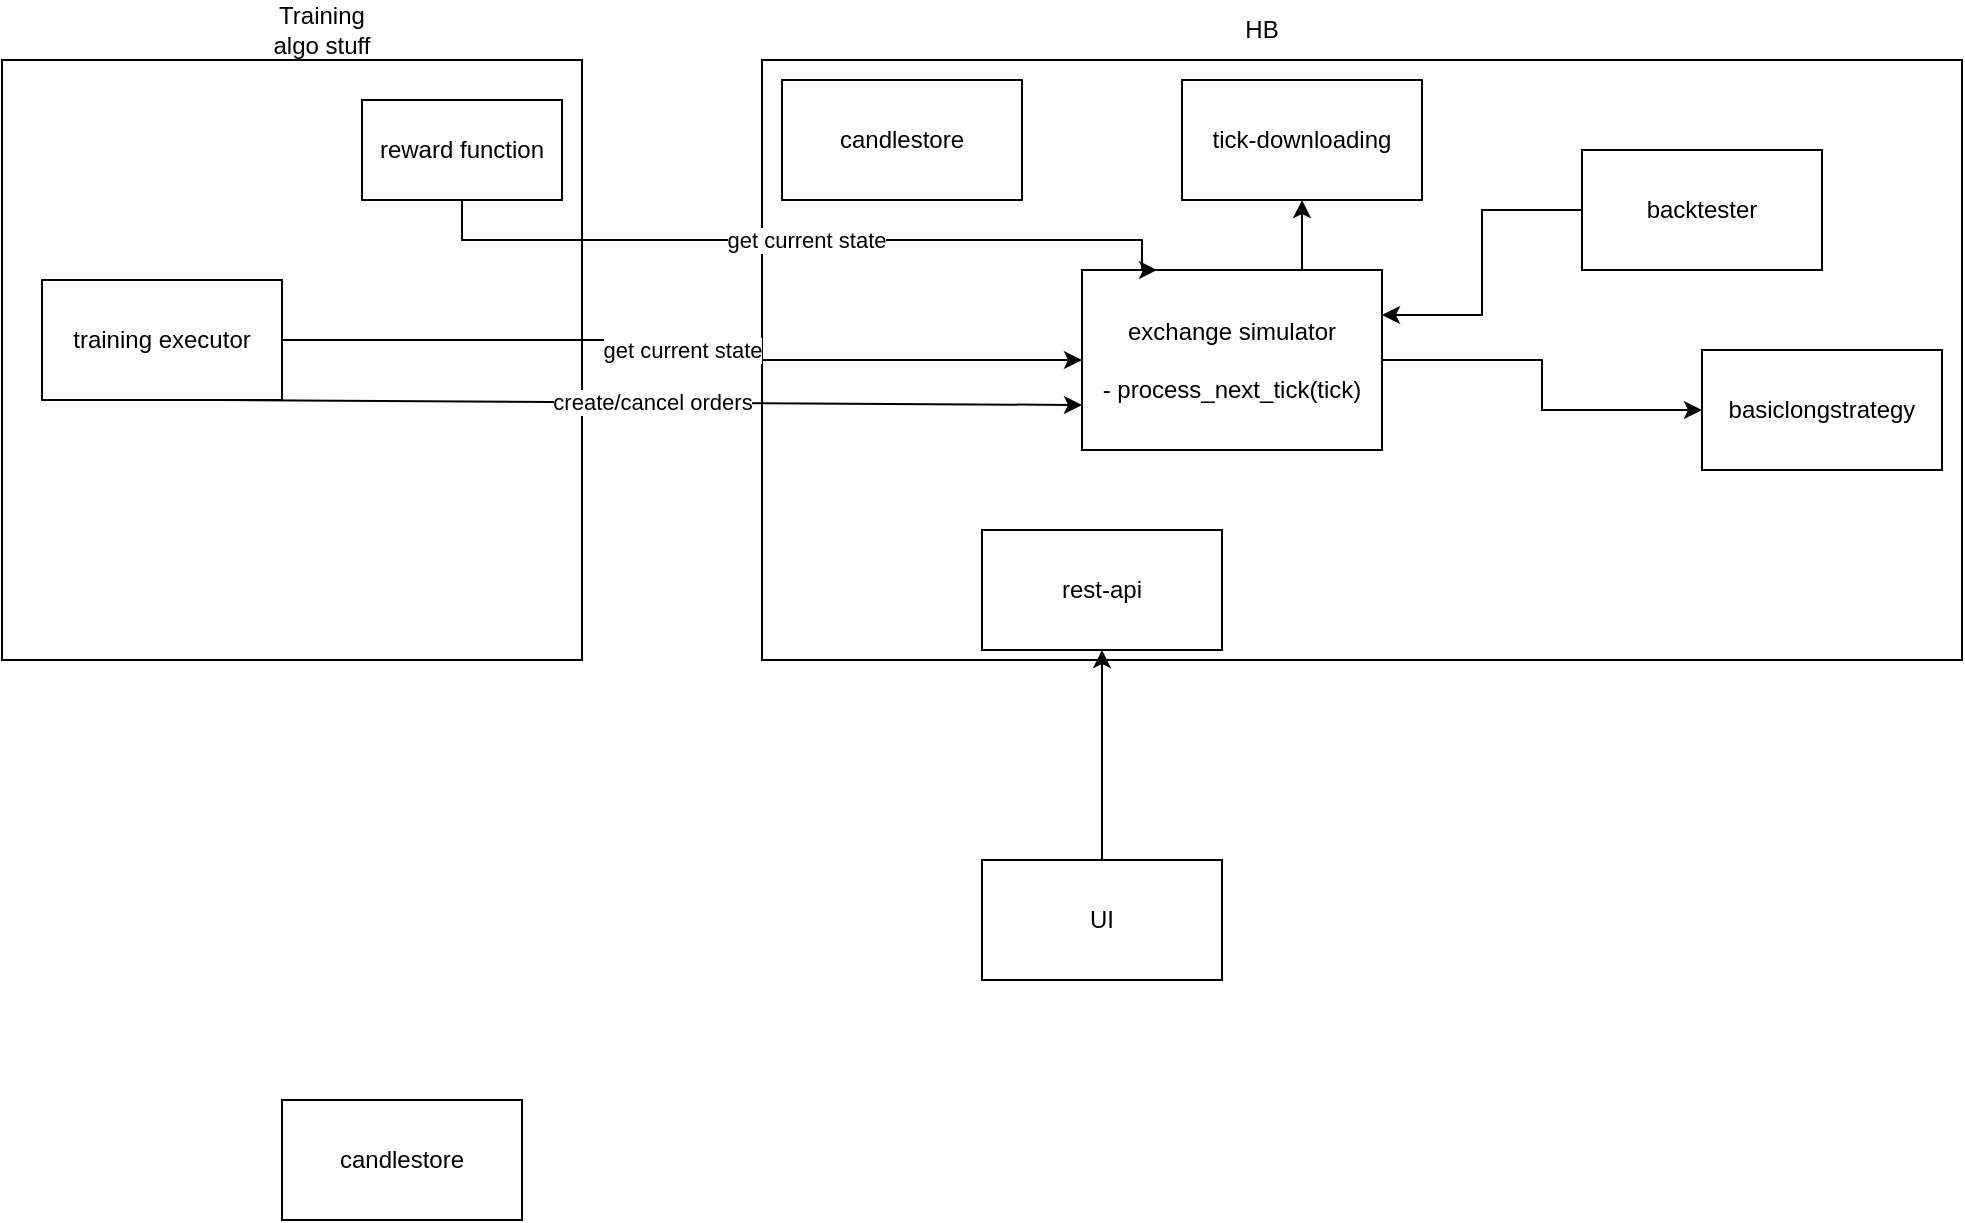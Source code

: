 <mxfile version="19.0.3" type="device" pages="2"><diagram id="27PO3h9Up3ht2mramNVt" name="Page-1"><mxGraphModel dx="2253" dy="719" grid="1" gridSize="10" guides="1" tooltips="1" connect="1" arrows="1" fold="1" page="1" pageScale="1" pageWidth="827" pageHeight="1169" math="0" shadow="0"><root><mxCell id="0"/><mxCell id="1" parent="0"/><mxCell id="r6p1T9oAavYewp65Lpml-1" value="" style="rounded=0;whiteSpace=wrap;html=1;" parent="1" vertex="1"><mxGeometry x="280" y="290" width="600" height="300" as="geometry"/></mxCell><mxCell id="r6p1T9oAavYewp65Lpml-2" value="HB" style="text;html=1;strokeColor=none;fillColor=none;align=center;verticalAlign=middle;whiteSpace=wrap;rounded=0;" parent="1" vertex="1"><mxGeometry x="500" y="260" width="60" height="30" as="geometry"/></mxCell><mxCell id="r6p1T9oAavYewp65Lpml-3" value="candlestore" style="rounded=0;whiteSpace=wrap;html=1;" parent="1" vertex="1"><mxGeometry x="40" y="810" width="120" height="60" as="geometry"/></mxCell><mxCell id="r6p1T9oAavYewp65Lpml-4" value="candlestore" style="rounded=0;whiteSpace=wrap;html=1;" parent="1" vertex="1"><mxGeometry x="290" y="300" width="120" height="60" as="geometry"/></mxCell><mxCell id="r6p1T9oAavYewp65Lpml-7" style="edgeStyle=orthogonalEdgeStyle;rounded=0;orthogonalLoop=1;jettySize=auto;html=1;entryX=0;entryY=0.5;entryDx=0;entryDy=0;" parent="1" source="r6p1T9oAavYewp65Lpml-5" target="r6p1T9oAavYewp65Lpml-6" edge="1"><mxGeometry relative="1" as="geometry"/></mxCell><mxCell id="r6p1T9oAavYewp65Lpml-19" style="edgeStyle=orthogonalEdgeStyle;rounded=0;orthogonalLoop=1;jettySize=auto;html=1;exitX=0.75;exitY=0;exitDx=0;exitDy=0;entryX=0.5;entryY=1;entryDx=0;entryDy=0;" parent="1" source="r6p1T9oAavYewp65Lpml-5" target="r6p1T9oAavYewp65Lpml-17" edge="1"><mxGeometry relative="1" as="geometry"/></mxCell><mxCell id="r6p1T9oAavYewp65Lpml-5" value="exchange simulator&lt;br&gt;&lt;br&gt;- process_next_tick(tick)" style="rounded=0;whiteSpace=wrap;html=1;" parent="1" vertex="1"><mxGeometry x="440" y="395" width="150" height="90" as="geometry"/></mxCell><mxCell id="r6p1T9oAavYewp65Lpml-6" value="basiclongstrategy" style="rounded=0;whiteSpace=wrap;html=1;" parent="1" vertex="1"><mxGeometry x="750" y="435" width="120" height="60" as="geometry"/></mxCell><mxCell id="r6p1T9oAavYewp65Lpml-8" value="" style="rounded=0;whiteSpace=wrap;html=1;" parent="1" vertex="1"><mxGeometry x="-100" y="290" width="290" height="300" as="geometry"/></mxCell><mxCell id="r6p1T9oAavYewp65Lpml-9" value="Training algo stuff" style="text;html=1;strokeColor=none;fillColor=none;align=center;verticalAlign=middle;whiteSpace=wrap;rounded=0;" parent="1" vertex="1"><mxGeometry x="30" y="260" width="60" height="30" as="geometry"/></mxCell><mxCell id="r6p1T9oAavYewp65Lpml-10" value="rest-api" style="rounded=0;whiteSpace=wrap;html=1;" parent="1" vertex="1"><mxGeometry x="390" y="525" width="120" height="60" as="geometry"/></mxCell><mxCell id="r6p1T9oAavYewp65Lpml-16" value="get current state" style="edgeStyle=orthogonalEdgeStyle;rounded=0;orthogonalLoop=1;jettySize=auto;html=1;entryX=0.25;entryY=0;entryDx=0;entryDy=0;" parent="1" source="r6p1T9oAavYewp65Lpml-11" target="r6p1T9oAavYewp65Lpml-5" edge="1"><mxGeometry relative="1" as="geometry"><Array as="points"><mxPoint x="130" y="380"/><mxPoint x="470" y="380"/><mxPoint x="470" y="395"/></Array></mxGeometry></mxCell><mxCell id="r6p1T9oAavYewp65Lpml-11" value="reward function" style="rounded=0;whiteSpace=wrap;html=1;" parent="1" vertex="1"><mxGeometry x="80" y="310" width="100" height="50" as="geometry"/></mxCell><mxCell id="r6p1T9oAavYewp65Lpml-14" value="get current state" style="edgeStyle=orthogonalEdgeStyle;rounded=0;orthogonalLoop=1;jettySize=auto;html=1;entryX=0;entryY=0.5;entryDx=0;entryDy=0;" parent="1" source="r6p1T9oAavYewp65Lpml-12" target="r6p1T9oAavYewp65Lpml-5" edge="1"><mxGeometry relative="1" as="geometry"/></mxCell><mxCell id="r6p1T9oAavYewp65Lpml-12" value="training executor" style="rounded=0;whiteSpace=wrap;html=1;" parent="1" vertex="1"><mxGeometry x="-80" y="400" width="120" height="60" as="geometry"/></mxCell><mxCell id="r6p1T9oAavYewp65Lpml-15" value="create/cancel orders" style="endArrow=classic;html=1;rounded=0;entryX=0;entryY=0.75;entryDx=0;entryDy=0;exitX=0.75;exitY=1;exitDx=0;exitDy=0;" parent="1" source="r6p1T9oAavYewp65Lpml-12" target="r6p1T9oAavYewp65Lpml-5" edge="1"><mxGeometry width="50" height="50" relative="1" as="geometry"><mxPoint x="170" y="530" as="sourcePoint"/><mxPoint x="220" y="480" as="targetPoint"/></mxGeometry></mxCell><mxCell id="r6p1T9oAavYewp65Lpml-17" value="tick-downloading" style="rounded=0;whiteSpace=wrap;html=1;" parent="1" vertex="1"><mxGeometry x="490" y="300" width="120" height="60" as="geometry"/></mxCell><mxCell id="r6p1T9oAavYewp65Lpml-21" style="edgeStyle=orthogonalEdgeStyle;rounded=0;orthogonalLoop=1;jettySize=auto;html=1;entryX=0.5;entryY=1;entryDx=0;entryDy=0;" parent="1" source="r6p1T9oAavYewp65Lpml-20" target="r6p1T9oAavYewp65Lpml-10" edge="1"><mxGeometry relative="1" as="geometry"/></mxCell><mxCell id="r6p1T9oAavYewp65Lpml-20" value="UI" style="rounded=0;whiteSpace=wrap;html=1;" parent="1" vertex="1"><mxGeometry x="390" y="690" width="120" height="60" as="geometry"/></mxCell><mxCell id="mNiQPsMVkXlFhN3fPoS4-2" style="edgeStyle=orthogonalEdgeStyle;rounded=0;orthogonalLoop=1;jettySize=auto;html=1;entryX=1;entryY=0.25;entryDx=0;entryDy=0;" parent="1" source="mNiQPsMVkXlFhN3fPoS4-1" target="r6p1T9oAavYewp65Lpml-5" edge="1"><mxGeometry relative="1" as="geometry"/></mxCell><mxCell id="mNiQPsMVkXlFhN3fPoS4-1" value="backtester" style="rounded=0;whiteSpace=wrap;html=1;" parent="1" vertex="1"><mxGeometry x="690" y="335" width="120" height="60" as="geometry"/></mxCell></root></mxGraphModel></diagram><diagram id="TvokRS49X_zZIG3UNM7W" name="Page-2"><mxGraphModel dx="2013" dy="726" grid="1" gridSize="10" guides="1" tooltips="1" connect="1" arrows="1" fold="1" page="1" pageScale="1" pageWidth="827" pageHeight="1169" math="0" shadow="0"><root><mxCell id="0"/><mxCell id="1" parent="0"/><mxCell id="xmgRiA67IBXoPu97oiSq-13" value="100ms" style="edgeStyle=orthogonalEdgeStyle;rounded=0;orthogonalLoop=1;jettySize=auto;html=1;entryX=0;entryY=0.5;entryDx=0;entryDy=0;" edge="1" parent="1" source="xmgRiA67IBXoPu97oiSq-1" target="xmgRiA67IBXoPu97oiSq-3"><mxGeometry relative="1" as="geometry"><Array as="points"><mxPoint x="615" y="710"/><mxPoint x="-90" y="710"/><mxPoint x="-90" y="480"/></Array></mxGeometry></mxCell><mxCell id="xmgRiA67IBXoPu97oiSq-16" value="25ms" style="edgeStyle=orthogonalEdgeStyle;rounded=0;orthogonalLoop=1;jettySize=auto;html=1;entryX=0;entryY=0.5;entryDx=0;entryDy=0;" edge="1" parent="1" source="xmgRiA67IBXoPu97oiSq-1" target="xmgRiA67IBXoPu97oiSq-4"><mxGeometry relative="1" as="geometry"><Array as="points"><mxPoint x="615" y="60"/><mxPoint x="-90" y="60"/><mxPoint x="-90" y="290"/></Array></mxGeometry></mxCell><mxCell id="xmgRiA67IBXoPu97oiSq-1" value="Exchange" style="rounded=0;whiteSpace=wrap;html=1;" vertex="1" parent="1"><mxGeometry x="560" y="340" width="110" height="100" as="geometry"/></mxCell><mxCell id="xmgRiA67IBXoPu97oiSq-2" value="Strategy" style="rounded=0;whiteSpace=wrap;html=1;verticalAlign=top;" vertex="1" parent="1"><mxGeometry x="160" y="90" width="310" height="520" as="geometry"/></mxCell><mxCell id="xmgRiA67IBXoPu97oiSq-27" style="edgeStyle=orthogonalEdgeStyle;rounded=0;orthogonalLoop=1;jettySize=auto;html=1;entryX=0;entryY=0.5;entryDx=0;entryDy=0;entryPerimeter=0;" edge="1" parent="1" source="xmgRiA67IBXoPu97oiSq-3" target="xmgRiA67IBXoPu97oiSq-26"><mxGeometry relative="1" as="geometry"><Array as="points"><mxPoint x="40" y="610"/></Array></mxGeometry></mxCell><mxCell id="xmgRiA67IBXoPu97oiSq-3" value="Trade websocket" style="ellipse;whiteSpace=wrap;html=1;aspect=fixed;" vertex="1" parent="1"><mxGeometry y="440" width="80" height="80" as="geometry"/></mxCell><mxCell id="xmgRiA67IBXoPu97oiSq-17" style="edgeStyle=orthogonalEdgeStyle;rounded=0;orthogonalLoop=1;jettySize=auto;html=1;entryX=0;entryY=0.5;entryDx=0;entryDy=0;" edge="1" parent="1" source="xmgRiA67IBXoPu97oiSq-4" target="xmgRiA67IBXoPu97oiSq-6"><mxGeometry relative="1" as="geometry"/></mxCell><mxCell id="xmgRiA67IBXoPu97oiSq-4" value="Userdata websocket" style="ellipse;whiteSpace=wrap;html=1;aspect=fixed;" vertex="1" parent="1"><mxGeometry y="250" width="80" height="80" as="geometry"/></mxCell><mxCell id="xmgRiA67IBXoPu97oiSq-21" style="edgeStyle=orthogonalEdgeStyle;rounded=0;orthogonalLoop=1;jettySize=auto;html=1;entryX=0;entryY=0;entryDx=0;entryDy=30;entryPerimeter=0;" edge="1" parent="1" source="xmgRiA67IBXoPu97oiSq-5" target="xmgRiA67IBXoPu97oiSq-9"><mxGeometry relative="1" as="geometry"/></mxCell><mxCell id="xmgRiA67IBXoPu97oiSq-5" value="on_periodic_trigger&lt;br&gt;5s" style="ellipse;whiteSpace=wrap;html=1;aspect=fixed;" vertex="1" parent="1"><mxGeometry x="190" y="440" width="80" height="80" as="geometry"/></mxCell><mxCell id="xmgRiA67IBXoPu97oiSq-18" style="edgeStyle=orthogonalEdgeStyle;rounded=0;orthogonalLoop=1;jettySize=auto;html=1;entryX=0;entryY=0;entryDx=0;entryDy=0;entryPerimeter=0;" edge="1" parent="1" source="xmgRiA67IBXoPu97oiSq-6" target="xmgRiA67IBXoPu97oiSq-9"><mxGeometry relative="1" as="geometry"><Array as="points"><mxPoint x="320" y="240"/><mxPoint x="320" y="490"/></Array></mxGeometry></mxCell><mxCell id="xmgRiA67IBXoPu97oiSq-23" style="edgeStyle=orthogonalEdgeStyle;rounded=0;orthogonalLoop=1;jettySize=auto;html=1;entryX=0;entryY=0;entryDx=0;entryDy=30;entryPerimeter=0;" edge="1" parent="1" source="xmgRiA67IBXoPu97oiSq-6" target="xmgRiA67IBXoPu97oiSq-19"><mxGeometry relative="1" as="geometry"/></mxCell><mxCell id="xmgRiA67IBXoPu97oiSq-6" value="on_dca_order_filled&lt;br&gt;&lt;br&gt;1x" style="ellipse;whiteSpace=wrap;html=1;aspect=fixed;" vertex="1" parent="1"><mxGeometry x="190" y="200" width="80" height="80" as="geometry"/></mxCell><mxCell id="xmgRiA67IBXoPu97oiSq-7" value="on_periodic_check&lt;br&gt;30s" style="ellipse;whiteSpace=wrap;html=1;aspect=fixed;" vertex="1" parent="1"><mxGeometry x="190" y="300" width="80" height="80" as="geometry"/></mxCell><mxCell id="xmgRiA67IBXoPu97oiSq-9" value="wiggle plugin" style="shape=cube;whiteSpace=wrap;html=1;boundedLbl=1;backgroundOutline=1;darkOpacity=0.05;darkOpacity2=0.1;" vertex="1" parent="1"><mxGeometry x="330" y="490" width="150" height="110" as="geometry"/></mxCell><mxCell id="xmgRiA67IBXoPu97oiSq-10" value="tp plugin" style="shape=cube;whiteSpace=wrap;html=1;boundedLbl=1;backgroundOutline=1;darkOpacity=0.05;darkOpacity2=0.1;" vertex="1" parent="1"><mxGeometry x="330" y="390" width="120" height="80" as="geometry"/></mxCell><mxCell id="xmgRiA67IBXoPu97oiSq-11" value="dca plugin" style="shape=cube;whiteSpace=wrap;html=1;boundedLbl=1;backgroundOutline=1;darkOpacity=0.05;darkOpacity2=0.1;" vertex="1" parent="1"><mxGeometry x="330" y="280" width="120" height="80" as="geometry"/></mxCell><mxCell id="xmgRiA67IBXoPu97oiSq-24" style="edgeStyle=orthogonalEdgeStyle;rounded=0;orthogonalLoop=1;jettySize=auto;html=1;entryX=0;entryY=0.25;entryDx=0;entryDy=0;" edge="1" parent="1" source="xmgRiA67IBXoPu97oiSq-19" target="xmgRiA67IBXoPu97oiSq-1"><mxGeometry relative="1" as="geometry"/></mxCell><mxCell id="xmgRiA67IBXoPu97oiSq-19" value="order_executor" style="shape=cube;whiteSpace=wrap;html=1;boundedLbl=1;backgroundOutline=1;darkOpacity=0.05;darkOpacity2=0.1;" vertex="1" parent="1"><mxGeometry x="330" y="170" width="120" height="80" as="geometry"/></mxCell><mxCell id="xmgRiA67IBXoPu97oiSq-22" value="every 1s max" style="points=[[0.145,0.145,0],[0.5,0,0],[0.855,0.145,0],[1,0.5,0],[0.855,0.855,0],[0.5,1,0],[0.145,0.855,0],[0,0.5,0]];shape=mxgraph.bpmn.event;html=1;verticalLabelPosition=bottom;labelBackgroundColor=#ffffff;verticalAlign=top;align=center;perimeter=ellipsePerimeter;outlineConnect=0;aspect=fixed;outline=catching;symbol=timer;" vertex="1" parent="1"><mxGeometry x="430" y="490" width="35" height="35" as="geometry"/></mxCell><mxCell id="xmgRiA67IBXoPu97oiSq-25" value="every 5 s" style="points=[[0.145,0.145,0],[0.5,0,0],[0.855,0.145,0],[1,0.5,0],[0.855,0.855,0],[0.5,1,0],[0.145,0.855,0],[0,0.5,0]];shape=mxgraph.bpmn.event;html=1;verticalLabelPosition=bottom;labelBackgroundColor=#ffffff;verticalAlign=top;align=center;perimeter=ellipsePerimeter;outlineConnect=0;aspect=fixed;outline=catching;symbol=timer;" vertex="1" parent="1"><mxGeometry x="212.5" y="510" width="35" height="35" as="geometry"/></mxCell><mxCell id="xmgRiA67IBXoPu97oiSq-26" value="tickstore" style="shape=cylinder3;whiteSpace=wrap;html=1;boundedLbl=1;backgroundOutline=1;size=15;" vertex="1" parent="1"><mxGeometry x="90" y="570" width="60" height="80" as="geometry"/></mxCell></root></mxGraphModel></diagram></mxfile>